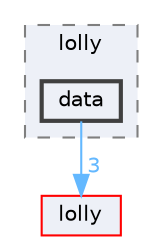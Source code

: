 digraph "data"
{
 // LATEX_PDF_SIZE
  bgcolor="transparent";
  edge [fontname=Helvetica,fontsize=10,labelfontname=Helvetica,labelfontsize=10];
  node [fontname=Helvetica,fontsize=10,shape=box,height=0.2,width=0.4];
  compound=true
  subgraph clusterdir_0dee124f639ebcba07c1f7e8473551cb {
    graph [ bgcolor="#edf0f7", pencolor="grey50", label="lolly", fontname=Helvetica,fontsize=10 style="filled,dashed", URL="dir_0dee124f639ebcba07c1f7e8473551cb.html",tooltip=""]
  dir_a52f908dd66758024f5e37bd64361cc4 [label="data", fillcolor="#edf0f7", color="grey25", style="filled,bold", URL="dir_a52f908dd66758024f5e37bd64361cc4.html",tooltip=""];
  }
  dir_4e4e38b7a3cbd015b31043c806009c51 [label="lolly", fillcolor="#edf0f7", color="red", style="filled", URL="dir_4e4e38b7a3cbd015b31043c806009c51.html",tooltip=""];
  dir_a52f908dd66758024f5e37bd64361cc4->dir_4e4e38b7a3cbd015b31043c806009c51 [headlabel="3", labeldistance=1.5 headhref="dir_000010_000034.html" href="dir_000010_000034.html" color="steelblue1" fontcolor="steelblue1"];
}
